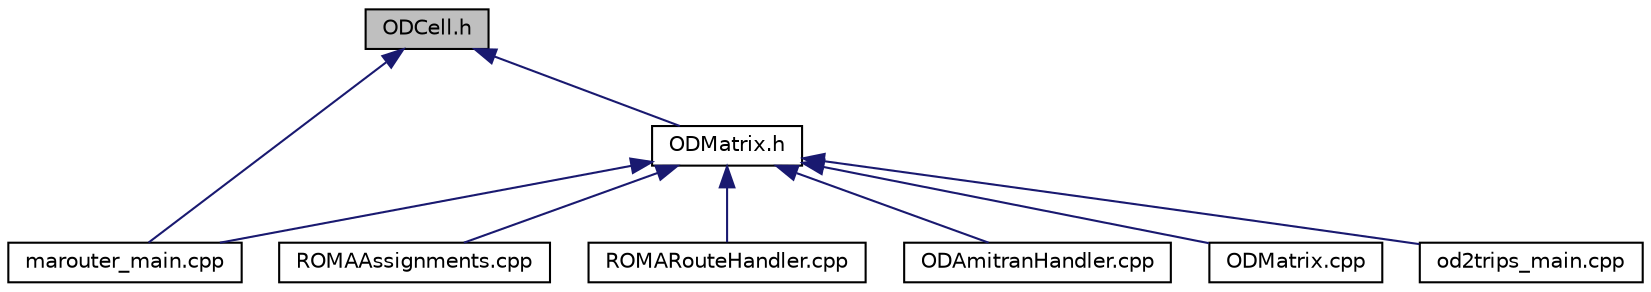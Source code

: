 digraph "ODCell.h"
{
  edge [fontname="Helvetica",fontsize="10",labelfontname="Helvetica",labelfontsize="10"];
  node [fontname="Helvetica",fontsize="10",shape=record];
  Node9 [label="ODCell.h",height=0.2,width=0.4,color="black", fillcolor="grey75", style="filled", fontcolor="black"];
  Node9 -> Node10 [dir="back",color="midnightblue",fontsize="10",style="solid",fontname="Helvetica"];
  Node10 [label="marouter_main.cpp",height=0.2,width=0.4,color="black", fillcolor="white", style="filled",URL="$df/ddb/marouter__main_8cpp.html"];
  Node9 -> Node11 [dir="back",color="midnightblue",fontsize="10",style="solid",fontname="Helvetica"];
  Node11 [label="ODMatrix.h",height=0.2,width=0.4,color="black", fillcolor="white", style="filled",URL="$d6/dc7/_o_d_matrix_8h.html"];
  Node11 -> Node10 [dir="back",color="midnightblue",fontsize="10",style="solid",fontname="Helvetica"];
  Node11 -> Node12 [dir="back",color="midnightblue",fontsize="10",style="solid",fontname="Helvetica"];
  Node12 [label="ROMAAssignments.cpp",height=0.2,width=0.4,color="black", fillcolor="white", style="filled",URL="$d3/d22/_r_o_m_a_assignments_8cpp.html"];
  Node11 -> Node13 [dir="back",color="midnightblue",fontsize="10",style="solid",fontname="Helvetica"];
  Node13 [label="ROMARouteHandler.cpp",height=0.2,width=0.4,color="black", fillcolor="white", style="filled",URL="$dd/ddf/_r_o_m_a_route_handler_8cpp.html"];
  Node11 -> Node14 [dir="back",color="midnightblue",fontsize="10",style="solid",fontname="Helvetica"];
  Node14 [label="ODAmitranHandler.cpp",height=0.2,width=0.4,color="black", fillcolor="white", style="filled",URL="$d1/dae/_o_d_amitran_handler_8cpp.html"];
  Node11 -> Node15 [dir="back",color="midnightblue",fontsize="10",style="solid",fontname="Helvetica"];
  Node15 [label="ODMatrix.cpp",height=0.2,width=0.4,color="black", fillcolor="white", style="filled",URL="$de/d2b/_o_d_matrix_8cpp.html"];
  Node11 -> Node16 [dir="back",color="midnightblue",fontsize="10",style="solid",fontname="Helvetica"];
  Node16 [label="od2trips_main.cpp",height=0.2,width=0.4,color="black", fillcolor="white", style="filled",URL="$d7/d6e/od2trips__main_8cpp.html"];
}
